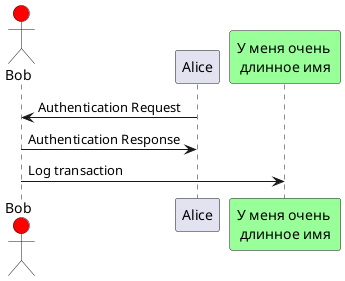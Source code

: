 @startuml sequence
actor Bob #red
' Единственная разница между actor 
' и participant - это разная форма отображения
participant Alice
participant "У меня очень \nдлинное имя" as L #99FF99

Alice->Bob: Authentication Request
Bob->Alice: Authentication Response
Bob->L: Log transaction
@enduml
